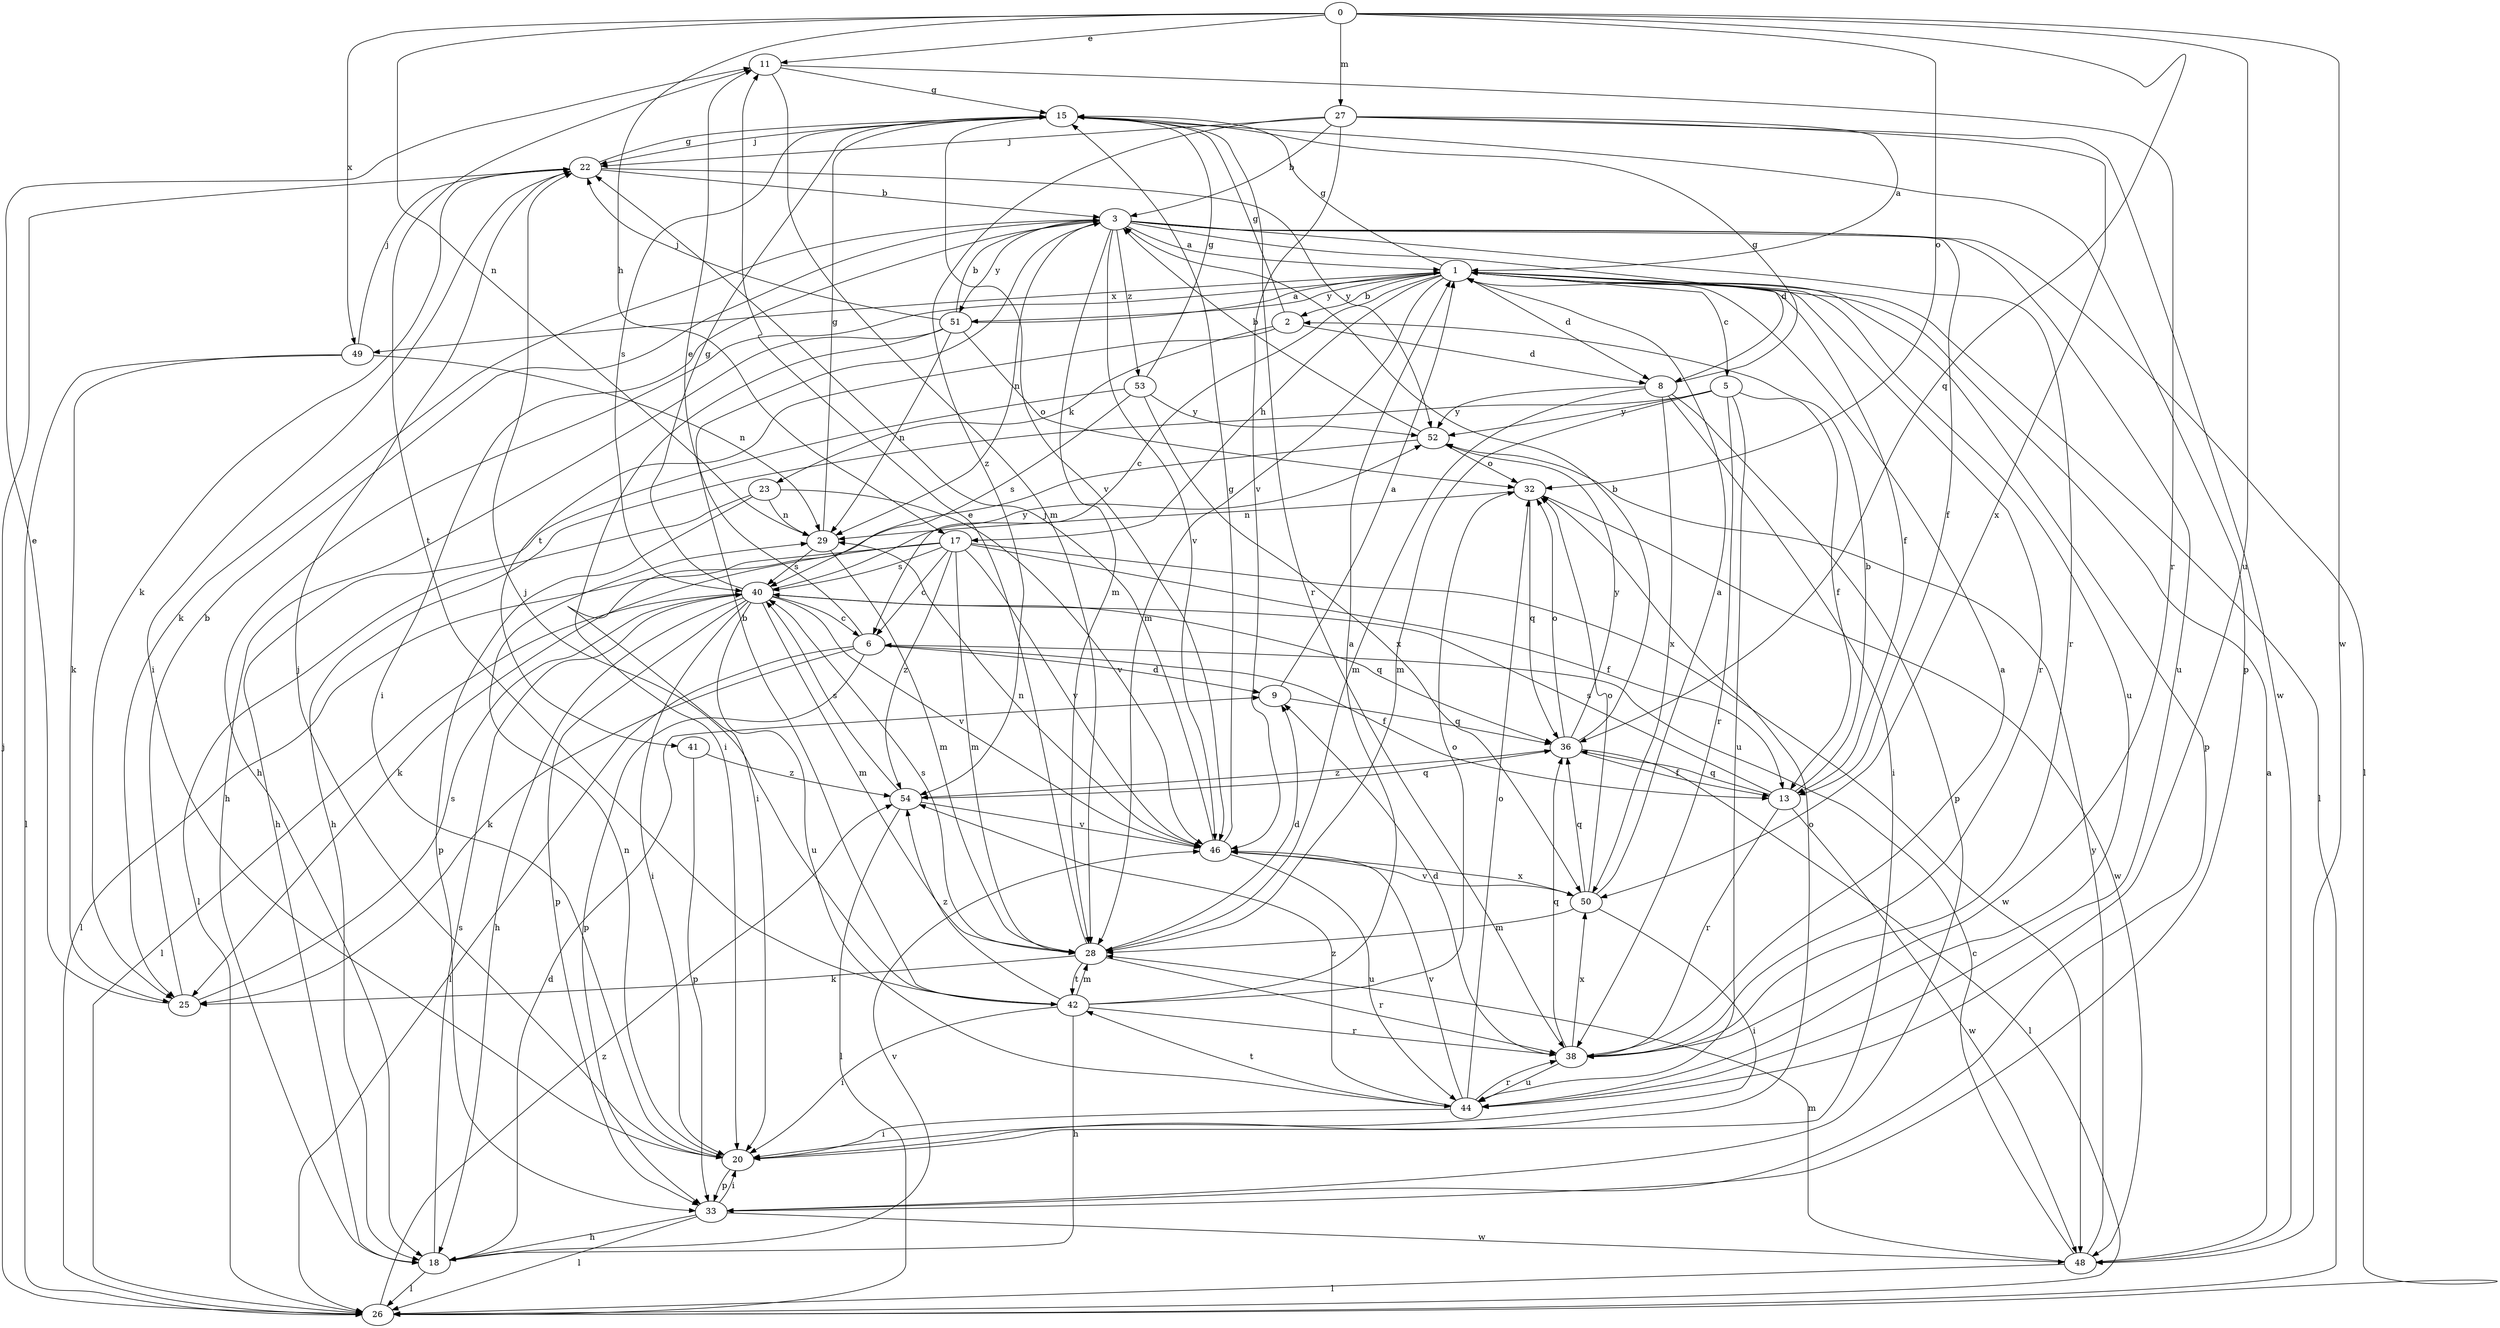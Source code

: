 strict digraph  {
0;
1;
2;
3;
5;
6;
8;
9;
11;
13;
15;
17;
18;
20;
22;
23;
25;
26;
27;
28;
29;
32;
33;
36;
38;
40;
41;
42;
44;
46;
48;
49;
50;
51;
52;
53;
54;
0 -> 11  [label=e];
0 -> 17  [label=h];
0 -> 27  [label=m];
0 -> 29  [label=n];
0 -> 32  [label=o];
0 -> 36  [label=q];
0 -> 44  [label=u];
0 -> 48  [label=w];
0 -> 49  [label=x];
1 -> 2  [label=b];
1 -> 5  [label=c];
1 -> 6  [label=c];
1 -> 8  [label=d];
1 -> 13  [label=f];
1 -> 15  [label=g];
1 -> 17  [label=h];
1 -> 18  [label=h];
1 -> 26  [label=l];
1 -> 28  [label=m];
1 -> 33  [label=p];
1 -> 38  [label=r];
1 -> 44  [label=u];
1 -> 49  [label=x];
1 -> 51  [label=y];
2 -> 8  [label=d];
2 -> 15  [label=g];
2 -> 23  [label=k];
2 -> 41  [label=t];
3 -> 1  [label=a];
3 -> 8  [label=d];
3 -> 13  [label=f];
3 -> 20  [label=i];
3 -> 25  [label=k];
3 -> 26  [label=l];
3 -> 28  [label=m];
3 -> 29  [label=n];
3 -> 38  [label=r];
3 -> 44  [label=u];
3 -> 46  [label=v];
3 -> 51  [label=y];
3 -> 53  [label=z];
5 -> 13  [label=f];
5 -> 18  [label=h];
5 -> 28  [label=m];
5 -> 38  [label=r];
5 -> 44  [label=u];
5 -> 52  [label=y];
6 -> 9  [label=d];
6 -> 11  [label=e];
6 -> 13  [label=f];
6 -> 25  [label=k];
6 -> 26  [label=l];
6 -> 33  [label=p];
8 -> 15  [label=g];
8 -> 20  [label=i];
8 -> 28  [label=m];
8 -> 33  [label=p];
8 -> 50  [label=x];
8 -> 52  [label=y];
9 -> 1  [label=a];
9 -> 36  [label=q];
11 -> 15  [label=g];
11 -> 28  [label=m];
11 -> 38  [label=r];
11 -> 42  [label=t];
13 -> 2  [label=b];
13 -> 36  [label=q];
13 -> 38  [label=r];
13 -> 40  [label=s];
13 -> 48  [label=w];
15 -> 22  [label=j];
15 -> 33  [label=p];
15 -> 38  [label=r];
15 -> 40  [label=s];
15 -> 46  [label=v];
17 -> 6  [label=c];
17 -> 13  [label=f];
17 -> 25  [label=k];
17 -> 26  [label=l];
17 -> 28  [label=m];
17 -> 40  [label=s];
17 -> 46  [label=v];
17 -> 48  [label=w];
17 -> 54  [label=z];
18 -> 9  [label=d];
18 -> 26  [label=l];
18 -> 40  [label=s];
18 -> 46  [label=v];
20 -> 22  [label=j];
20 -> 29  [label=n];
20 -> 32  [label=o];
20 -> 33  [label=p];
22 -> 3  [label=b];
22 -> 15  [label=g];
22 -> 20  [label=i];
22 -> 25  [label=k];
22 -> 52  [label=y];
23 -> 26  [label=l];
23 -> 29  [label=n];
23 -> 33  [label=p];
23 -> 46  [label=v];
25 -> 3  [label=b];
25 -> 11  [label=e];
25 -> 40  [label=s];
26 -> 22  [label=j];
26 -> 54  [label=z];
27 -> 1  [label=a];
27 -> 3  [label=b];
27 -> 22  [label=j];
27 -> 46  [label=v];
27 -> 48  [label=w];
27 -> 50  [label=x];
27 -> 54  [label=z];
28 -> 9  [label=d];
28 -> 11  [label=e];
28 -> 25  [label=k];
28 -> 38  [label=r];
28 -> 40  [label=s];
28 -> 42  [label=t];
29 -> 15  [label=g];
29 -> 28  [label=m];
29 -> 40  [label=s];
32 -> 29  [label=n];
32 -> 36  [label=q];
32 -> 48  [label=w];
33 -> 18  [label=h];
33 -> 20  [label=i];
33 -> 26  [label=l];
33 -> 48  [label=w];
36 -> 3  [label=b];
36 -> 13  [label=f];
36 -> 26  [label=l];
36 -> 32  [label=o];
36 -> 52  [label=y];
36 -> 54  [label=z];
38 -> 1  [label=a];
38 -> 9  [label=d];
38 -> 36  [label=q];
38 -> 44  [label=u];
38 -> 50  [label=x];
40 -> 6  [label=c];
40 -> 15  [label=g];
40 -> 18  [label=h];
40 -> 20  [label=i];
40 -> 26  [label=l];
40 -> 28  [label=m];
40 -> 33  [label=p];
40 -> 36  [label=q];
40 -> 44  [label=u];
40 -> 46  [label=v];
40 -> 52  [label=y];
41 -> 33  [label=p];
41 -> 54  [label=z];
42 -> 1  [label=a];
42 -> 3  [label=b];
42 -> 18  [label=h];
42 -> 20  [label=i];
42 -> 22  [label=j];
42 -> 28  [label=m];
42 -> 32  [label=o];
42 -> 38  [label=r];
42 -> 54  [label=z];
44 -> 20  [label=i];
44 -> 32  [label=o];
44 -> 38  [label=r];
44 -> 42  [label=t];
44 -> 46  [label=v];
44 -> 54  [label=z];
46 -> 15  [label=g];
46 -> 22  [label=j];
46 -> 29  [label=n];
46 -> 44  [label=u];
46 -> 50  [label=x];
48 -> 1  [label=a];
48 -> 6  [label=c];
48 -> 26  [label=l];
48 -> 28  [label=m];
48 -> 52  [label=y];
49 -> 22  [label=j];
49 -> 25  [label=k];
49 -> 26  [label=l];
49 -> 29  [label=n];
50 -> 1  [label=a];
50 -> 20  [label=i];
50 -> 28  [label=m];
50 -> 32  [label=o];
50 -> 36  [label=q];
50 -> 46  [label=v];
51 -> 1  [label=a];
51 -> 3  [label=b];
51 -> 18  [label=h];
51 -> 20  [label=i];
51 -> 22  [label=j];
51 -> 29  [label=n];
51 -> 32  [label=o];
52 -> 3  [label=b];
52 -> 20  [label=i];
52 -> 32  [label=o];
53 -> 15  [label=g];
53 -> 18  [label=h];
53 -> 40  [label=s];
53 -> 50  [label=x];
53 -> 52  [label=y];
54 -> 26  [label=l];
54 -> 36  [label=q];
54 -> 40  [label=s];
54 -> 46  [label=v];
}
